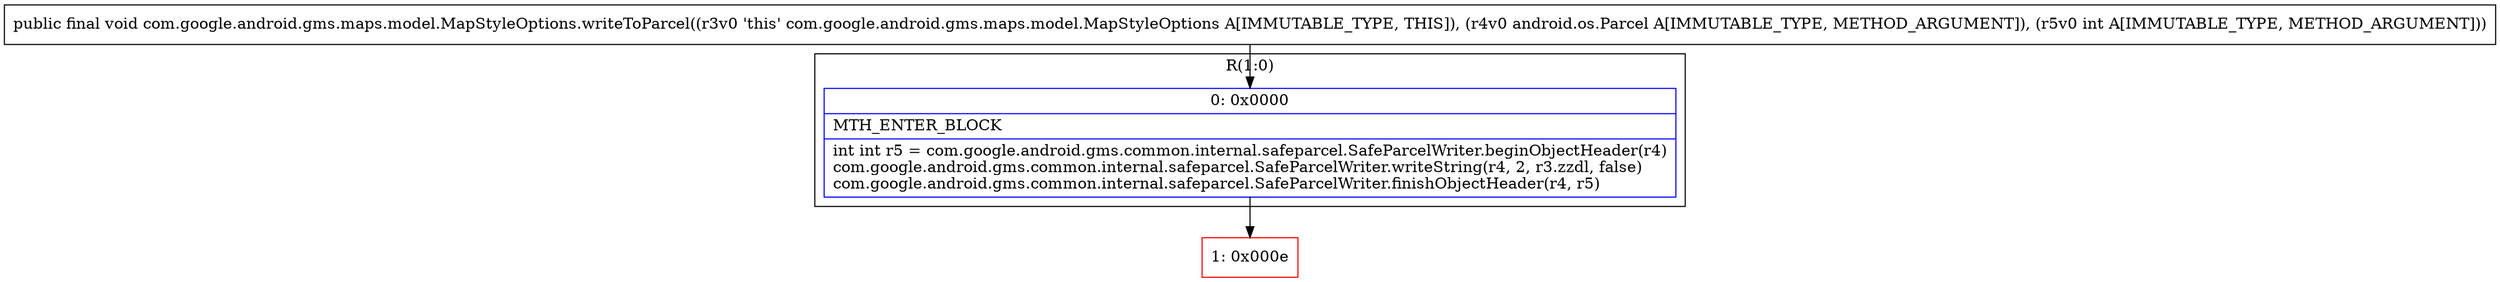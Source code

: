 digraph "CFG forcom.google.android.gms.maps.model.MapStyleOptions.writeToParcel(Landroid\/os\/Parcel;I)V" {
subgraph cluster_Region_1020350136 {
label = "R(1:0)";
node [shape=record,color=blue];
Node_0 [shape=record,label="{0\:\ 0x0000|MTH_ENTER_BLOCK\l|int int r5 = com.google.android.gms.common.internal.safeparcel.SafeParcelWriter.beginObjectHeader(r4)\lcom.google.android.gms.common.internal.safeparcel.SafeParcelWriter.writeString(r4, 2, r3.zzdl, false)\lcom.google.android.gms.common.internal.safeparcel.SafeParcelWriter.finishObjectHeader(r4, r5)\l}"];
}
Node_1 [shape=record,color=red,label="{1\:\ 0x000e}"];
MethodNode[shape=record,label="{public final void com.google.android.gms.maps.model.MapStyleOptions.writeToParcel((r3v0 'this' com.google.android.gms.maps.model.MapStyleOptions A[IMMUTABLE_TYPE, THIS]), (r4v0 android.os.Parcel A[IMMUTABLE_TYPE, METHOD_ARGUMENT]), (r5v0 int A[IMMUTABLE_TYPE, METHOD_ARGUMENT])) }"];
MethodNode -> Node_0;
Node_0 -> Node_1;
}

